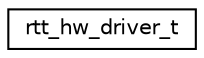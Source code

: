 digraph "Graphical Class Hierarchy"
{
 // LATEX_PDF_SIZE
  edge [fontname="Helvetica",fontsize="10",labelfontname="Helvetica",labelfontsize="10"];
  node [fontname="Helvetica",fontsize="10",shape=record];
  rankdir="LR";
  Node0 [label="rtt_hw_driver_t",height=0.2,width=0.4,color="black", fillcolor="white", style="filled",URL="$structrtt__hw__driver__t.html",tooltip="RTT hardware abstraction layer driver."];
}
